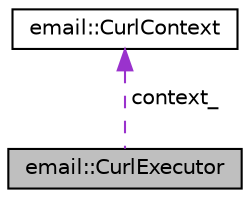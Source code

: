 digraph "email::CurlExecutor"
{
 // LATEX_PDF_SIZE
  edge [fontname="Helvetica",fontsize="10",labelfontname="Helvetica",labelfontsize="10"];
  node [fontname="Helvetica",fontsize="10",shape=record];
  Node1 [label="email::CurlExecutor",height=0.2,width=0.4,color="black", fillcolor="grey75", style="filled", fontcolor="black",tooltip="Abstract class for executing commands using curl."];
  Node2 -> Node1 [dir="back",color="darkorchid3",fontsize="10",style="dashed",label=" context_" ,fontname="Helvetica"];
  Node2 [label="email::CurlContext",height=0.2,width=0.4,color="black", fillcolor="white", style="filled",URL="$classemail_1_1CurlContext.html",tooltip="Basic context wrapper for curl."];
}
